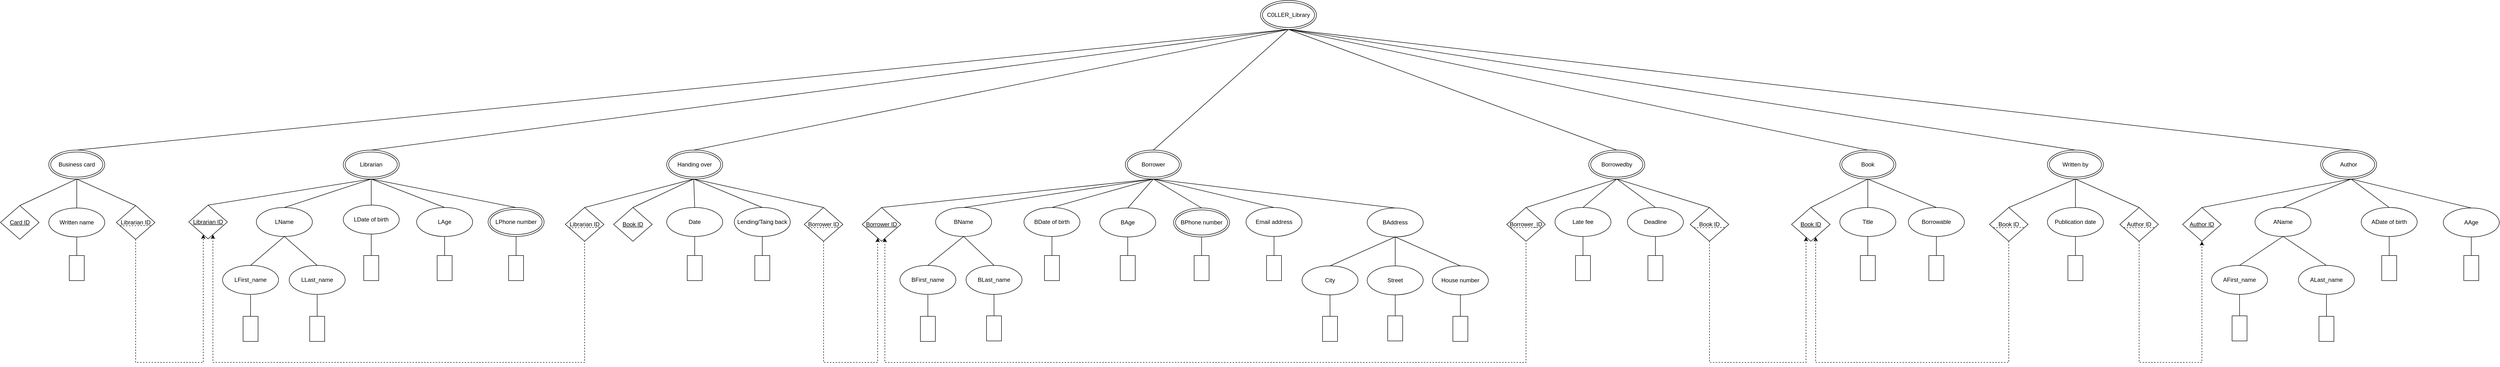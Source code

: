 <mxfile version="22.1.3" type="device">
  <diagram name="1 oldal" id="cSPhZj3WtQrHoU1kGywx">
    <mxGraphModel dx="6061" dy="1570" grid="1" gridSize="10" guides="1" tooltips="1" connect="1" arrows="1" fold="1" page="1" pageScale="1" pageWidth="827" pageHeight="1169" math="0" shadow="0">
      <root>
        <mxCell id="0" />
        <mxCell id="1" parent="0" />
        <mxCell id="N19XUBrRZEHlFnqMHqqQ-40" style="edgeStyle=orthogonalEdgeStyle;rounded=0;orthogonalLoop=1;jettySize=auto;html=1;exitX=0.5;exitY=1;exitDx=0;exitDy=0;entryX=0;entryY=0.5;entryDx=0;entryDy=0;endArrow=none;endFill=0;" parent="1" source="N19XUBrRZEHlFnqMHqqQ-41" target="N19XUBrRZEHlFnqMHqqQ-36" edge="1">
          <mxGeometry relative="1" as="geometry">
            <mxPoint x="-1542" y="599" as="sourcePoint" />
          </mxGeometry>
        </mxCell>
        <mxCell id="N19XUBrRZEHlFnqMHqqQ-223" style="rounded=0;orthogonalLoop=1;jettySize=auto;html=1;exitX=0.5;exitY=0;exitDx=0;exitDy=0;entryX=0.5;entryY=1;entryDx=0;entryDy=0;endArrow=none;endFill=0;" parent="1" source="N19XUBrRZEHlFnqMHqqQ-235" target="N19XUBrRZEHlFnqMHqqQ-222" edge="1">
          <mxGeometry relative="1" as="geometry">
            <mxPoint x="-2452" y="430" as="sourcePoint" />
          </mxGeometry>
        </mxCell>
        <mxCell id="N19XUBrRZEHlFnqMHqqQ-12" style="rounded=0;orthogonalLoop=1;jettySize=auto;html=1;exitX=0.5;exitY=0;exitDx=0;exitDy=0;entryX=0.5;entryY=1;entryDx=0;entryDy=0;strokeWidth=1;endArrow=none;endFill=0;" parent="1" source="N19XUBrRZEHlFnqMHqqQ-8" edge="1">
          <mxGeometry relative="1" as="geometry">
            <mxPoint x="-2452" y="490" as="targetPoint" />
          </mxGeometry>
        </mxCell>
        <mxCell id="N19XUBrRZEHlFnqMHqqQ-8" value="&lt;u&gt;Card ID&lt;/u&gt;" style="rhombus;whiteSpace=wrap;html=1;" parent="1" vertex="1">
          <mxGeometry x="-2610" y="545" width="80" height="70" as="geometry" />
        </mxCell>
        <mxCell id="N19XUBrRZEHlFnqMHqqQ-10" value="Written name" style="ellipse;whiteSpace=wrap;html=1;" parent="1" vertex="1">
          <mxGeometry x="-2510" y="550" width="116" height="60" as="geometry" />
        </mxCell>
        <mxCell id="N19XUBrRZEHlFnqMHqqQ-13" style="rounded=0;orthogonalLoop=1;jettySize=auto;html=1;exitX=0.5;exitY=0;exitDx=0;exitDy=0;entryX=0.5;entryY=1;entryDx=0;entryDy=0;strokeWidth=1;endArrow=none;endFill=0;" parent="1" source="N19XUBrRZEHlFnqMHqqQ-10" edge="1">
          <mxGeometry relative="1" as="geometry">
            <mxPoint x="-2510" y="550" as="sourcePoint" />
            <mxPoint x="-2452" y="490" as="targetPoint" />
          </mxGeometry>
        </mxCell>
        <mxCell id="N19XUBrRZEHlFnqMHqqQ-197" style="edgeStyle=orthogonalEdgeStyle;rounded=0;orthogonalLoop=1;jettySize=auto;html=1;entryX=0.5;entryY=1;entryDx=0;entryDy=0;dashed=1;startArrow=classic;startFill=1;endArrow=none;endFill=0;" parent="1" source="N19XUBrRZEHlFnqMHqqQ-15" target="N19XUBrRZEHlFnqMHqqQ-49" edge="1">
          <mxGeometry relative="1" as="geometry">
            <mxPoint x="-2170" y="614" as="sourcePoint" />
            <mxPoint x="-1200.0" y="619" as="targetPoint" />
            <Array as="points">
              <mxPoint x="-2170" y="870" />
              <mxPoint x="-1400" y="870" />
            </Array>
          </mxGeometry>
        </mxCell>
        <mxCell id="N19XUBrRZEHlFnqMHqqQ-15" value="&lt;u&gt;Librarian ID&lt;/u&gt;" style="rhombus;whiteSpace=wrap;html=1;" parent="1" vertex="1">
          <mxGeometry x="-2220" y="544" width="80" height="70" as="geometry" />
        </mxCell>
        <mxCell id="N19XUBrRZEHlFnqMHqqQ-16" value="LName" style="ellipse;whiteSpace=wrap;html=1;" parent="1" vertex="1">
          <mxGeometry x="-2080" y="549" width="116" height="60" as="geometry" />
        </mxCell>
        <mxCell id="N19XUBrRZEHlFnqMHqqQ-19" value="" style="group" parent="1" vertex="1" connectable="0">
          <mxGeometry x="-2370" y="545" width="80" height="70" as="geometry" />
        </mxCell>
        <mxCell id="N19XUBrRZEHlFnqMHqqQ-17" value="Librarian ID" style="rhombus;whiteSpace=wrap;html=1;" parent="N19XUBrRZEHlFnqMHqqQ-19" vertex="1">
          <mxGeometry width="80" height="70" as="geometry" />
        </mxCell>
        <mxCell id="N19XUBrRZEHlFnqMHqqQ-18" value="" style="endArrow=none;dashed=1;html=1;rounded=0;exitX=0.1;exitY=0.599;exitDx=0;exitDy=0;exitPerimeter=0;entryX=0.89;entryY=0.589;entryDx=0;entryDy=0;entryPerimeter=0;" parent="N19XUBrRZEHlFnqMHqqQ-19" source="N19XUBrRZEHlFnqMHqqQ-17" target="N19XUBrRZEHlFnqMHqqQ-17" edge="1">
          <mxGeometry width="50" height="50" relative="1" as="geometry">
            <mxPoint x="50" y="85" as="sourcePoint" />
            <mxPoint x="100" y="35" as="targetPoint" />
          </mxGeometry>
        </mxCell>
        <mxCell id="N19XUBrRZEHlFnqMHqqQ-20" style="rounded=0;orthogonalLoop=1;jettySize=auto;html=1;entryX=0.5;entryY=1;entryDx=0;entryDy=0;strokeWidth=1;endArrow=none;endFill=0;" parent="1" source="N19XUBrRZEHlFnqMHqqQ-10" edge="1">
          <mxGeometry relative="1" as="geometry">
            <mxPoint x="-2560" y="555" as="sourcePoint" />
            <mxPoint x="-2452" y="490" as="targetPoint" />
          </mxGeometry>
        </mxCell>
        <mxCell id="N19XUBrRZEHlFnqMHqqQ-21" style="rounded=0;orthogonalLoop=1;jettySize=auto;html=1;entryX=0.5;entryY=1;entryDx=0;entryDy=0;strokeWidth=1;endArrow=none;endFill=0;exitX=0.5;exitY=0;exitDx=0;exitDy=0;" parent="1" source="N19XUBrRZEHlFnqMHqqQ-17" edge="1">
          <mxGeometry relative="1" as="geometry">
            <mxPoint x="-2329.997" y="534.997" as="sourcePoint" />
            <mxPoint x="-2452" y="490" as="targetPoint" />
          </mxGeometry>
        </mxCell>
        <mxCell id="N19XUBrRZEHlFnqMHqqQ-22" value="" style="rounded=0;whiteSpace=wrap;html=1;rotation=90;" parent="1" vertex="1">
          <mxGeometry x="-2478" y="659" width="52" height="31" as="geometry" />
        </mxCell>
        <mxCell id="N19XUBrRZEHlFnqMHqqQ-23" value="" style="endArrow=none;html=1;rounded=0;entryX=0.5;entryY=1;entryDx=0;entryDy=0;exitX=0;exitY=0.5;exitDx=0;exitDy=0;" parent="1" source="N19XUBrRZEHlFnqMHqqQ-22" target="N19XUBrRZEHlFnqMHqqQ-10" edge="1">
          <mxGeometry width="50" height="50" relative="1" as="geometry">
            <mxPoint x="-2340" y="700" as="sourcePoint" />
            <mxPoint x="-2290" y="650" as="targetPoint" />
          </mxGeometry>
        </mxCell>
        <mxCell id="N19XUBrRZEHlFnqMHqqQ-24" value="LLast_name" style="ellipse;whiteSpace=wrap;html=1;" parent="1" vertex="1">
          <mxGeometry x="-2012" y="669" width="116" height="60" as="geometry" />
        </mxCell>
        <mxCell id="N19XUBrRZEHlFnqMHqqQ-25" value="LFirst_name" style="ellipse;whiteSpace=wrap;html=1;" parent="1" vertex="1">
          <mxGeometry x="-2150" y="669" width="116" height="60" as="geometry" />
        </mxCell>
        <mxCell id="N19XUBrRZEHlFnqMHqqQ-26" value="" style="endArrow=none;html=1;rounded=0;entryX=0.5;entryY=1;entryDx=0;entryDy=0;exitX=0.5;exitY=0;exitDx=0;exitDy=0;" parent="1" source="N19XUBrRZEHlFnqMHqqQ-25" target="N19XUBrRZEHlFnqMHqqQ-16" edge="1">
          <mxGeometry width="50" height="50" relative="1" as="geometry">
            <mxPoint x="-1970" y="889" as="sourcePoint" />
            <mxPoint x="-1920" y="839" as="targetPoint" />
          </mxGeometry>
        </mxCell>
        <mxCell id="N19XUBrRZEHlFnqMHqqQ-27" value="" style="endArrow=none;html=1;rounded=0;entryX=0.5;entryY=1;entryDx=0;entryDy=0;exitX=0.5;exitY=0;exitDx=0;exitDy=0;" parent="1" source="N19XUBrRZEHlFnqMHqqQ-24" target="N19XUBrRZEHlFnqMHqqQ-16" edge="1">
          <mxGeometry width="50" height="50" relative="1" as="geometry">
            <mxPoint x="-1970" y="889" as="sourcePoint" />
            <mxPoint x="-1920" y="839" as="targetPoint" />
          </mxGeometry>
        </mxCell>
        <mxCell id="N19XUBrRZEHlFnqMHqqQ-29" value="LDate of birth" style="ellipse;whiteSpace=wrap;html=1;" parent="1" vertex="1">
          <mxGeometry x="-1900" y="544" width="116" height="60" as="geometry" />
        </mxCell>
        <mxCell id="N19XUBrRZEHlFnqMHqqQ-31" value="LAge" style="ellipse;whiteSpace=wrap;html=1;" parent="1" vertex="1">
          <mxGeometry x="-1748" y="549" width="116" height="60" as="geometry" />
        </mxCell>
        <mxCell id="N19XUBrRZEHlFnqMHqqQ-36" value="" style="rounded=0;whiteSpace=wrap;html=1;rotation=90;" parent="1" vertex="1">
          <mxGeometry x="-1568" y="659" width="52" height="31" as="geometry" />
        </mxCell>
        <mxCell id="N19XUBrRZEHlFnqMHqqQ-41" value="LPhone number" style="ellipse;shape=doubleEllipse;whiteSpace=wrap;html=1;" parent="1" vertex="1">
          <mxGeometry x="-1600" y="549" width="116" height="60" as="geometry" />
        </mxCell>
        <mxCell id="N19XUBrRZEHlFnqMHqqQ-224" style="rounded=0;orthogonalLoop=1;jettySize=auto;html=1;exitX=0.5;exitY=0;exitDx=0;exitDy=0;entryX=0.5;entryY=1;entryDx=0;entryDy=0;endArrow=none;endFill=0;" parent="1" target="N19XUBrRZEHlFnqMHqqQ-222" edge="1">
          <mxGeometry relative="1" as="geometry">
            <mxPoint x="-1842" y="430" as="sourcePoint" />
          </mxGeometry>
        </mxCell>
        <mxCell id="N19XUBrRZEHlFnqMHqqQ-226" style="rounded=0;orthogonalLoop=1;jettySize=auto;html=1;exitX=0.5;exitY=0;exitDx=0;exitDy=0;entryX=0.5;entryY=1;entryDx=0;entryDy=0;endArrow=none;endFill=0;" parent="1" target="N19XUBrRZEHlFnqMHqqQ-222" edge="1">
          <mxGeometry relative="1" as="geometry">
            <mxPoint x="-1174" y="430" as="sourcePoint" />
          </mxGeometry>
        </mxCell>
        <mxCell id="N19XUBrRZEHlFnqMHqqQ-44" style="rounded=0;orthogonalLoop=1;jettySize=auto;html=1;exitX=0.5;exitY=0;exitDx=0;exitDy=0;entryX=0.5;entryY=1;entryDx=0;entryDy=0;strokeWidth=1;endArrow=none;endFill=0;" parent="1" source="N19XUBrRZEHlFnqMHqqQ-45" edge="1">
          <mxGeometry relative="1" as="geometry">
            <mxPoint x="-1174" y="490" as="targetPoint" />
          </mxGeometry>
        </mxCell>
        <mxCell id="N19XUBrRZEHlFnqMHqqQ-45" value="&lt;u&gt;Book ID&lt;/u&gt;" style="rhombus;whiteSpace=wrap;html=1;" parent="1" vertex="1">
          <mxGeometry x="-1340" y="549" width="80" height="70" as="geometry" />
        </mxCell>
        <mxCell id="N19XUBrRZEHlFnqMHqqQ-46" value="Date" style="ellipse;whiteSpace=wrap;html=1;" parent="1" vertex="1">
          <mxGeometry x="-1230" y="549" width="116" height="60" as="geometry" />
        </mxCell>
        <mxCell id="N19XUBrRZEHlFnqMHqqQ-47" style="rounded=0;orthogonalLoop=1;jettySize=auto;html=1;exitX=0.5;exitY=0;exitDx=0;exitDy=0;entryX=0.5;entryY=1;entryDx=0;entryDy=0;strokeWidth=1;endArrow=none;endFill=0;" parent="1" source="N19XUBrRZEHlFnqMHqqQ-46" edge="1">
          <mxGeometry relative="1" as="geometry">
            <mxPoint x="-1195" y="560" as="sourcePoint" />
            <mxPoint x="-1174" y="490" as="targetPoint" />
          </mxGeometry>
        </mxCell>
        <mxCell id="N19XUBrRZEHlFnqMHqqQ-52" style="rounded=0;orthogonalLoop=1;jettySize=auto;html=1;entryX=0.5;entryY=1;entryDx=0;entryDy=0;strokeWidth=1;endArrow=none;endFill=0;exitX=0.5;exitY=0;exitDx=0;exitDy=0;" parent="1" source="N19XUBrRZEHlFnqMHqqQ-49" edge="1">
          <mxGeometry relative="1" as="geometry">
            <mxPoint x="-1014.997" y="544.997" as="sourcePoint" />
            <mxPoint x="-1174" y="490" as="targetPoint" />
          </mxGeometry>
        </mxCell>
        <mxCell id="N19XUBrRZEHlFnqMHqqQ-53" value="" style="rounded=0;whiteSpace=wrap;html=1;rotation=90;" parent="1" vertex="1">
          <mxGeometry x="-1198" y="659" width="52" height="31" as="geometry" />
        </mxCell>
        <mxCell id="N19XUBrRZEHlFnqMHqqQ-54" value="" style="endArrow=none;html=1;rounded=0;entryX=0.5;entryY=1;entryDx=0;entryDy=0;exitX=0;exitY=0.5;exitDx=0;exitDy=0;" parent="1" source="N19XUBrRZEHlFnqMHqqQ-53" target="N19XUBrRZEHlFnqMHqqQ-46" edge="1">
          <mxGeometry width="50" height="50" relative="1" as="geometry">
            <mxPoint x="-1045" y="710" as="sourcePoint" />
            <mxPoint x="-995" y="660" as="targetPoint" />
          </mxGeometry>
        </mxCell>
        <mxCell id="N19XUBrRZEHlFnqMHqqQ-59" value="" style="endArrow=none;html=1;rounded=0;entryX=0.5;entryY=1;entryDx=0;entryDy=0;exitX=0.5;exitY=0;exitDx=0;exitDy=0;" parent="1" source="N19XUBrRZEHlFnqMHqqQ-57" edge="1">
          <mxGeometry width="50" height="50" relative="1" as="geometry">
            <mxPoint x="-1035" y="710" as="sourcePoint" />
            <mxPoint x="-1174" y="490" as="targetPoint" />
          </mxGeometry>
        </mxCell>
        <mxCell id="N19XUBrRZEHlFnqMHqqQ-60" value="Lending/Taing back" style="ellipse;whiteSpace=wrap;html=1;" parent="1" vertex="1">
          <mxGeometry x="-1090" y="549" width="116" height="60" as="geometry" />
        </mxCell>
        <mxCell id="N19XUBrRZEHlFnqMHqqQ-61" value="" style="rounded=0;whiteSpace=wrap;html=1;rotation=90;" parent="1" vertex="1">
          <mxGeometry x="-1058" y="659" width="52" height="31" as="geometry" />
        </mxCell>
        <mxCell id="N19XUBrRZEHlFnqMHqqQ-62" value="" style="endArrow=none;html=1;rounded=0;entryX=0.5;entryY=1;entryDx=0;entryDy=0;exitX=0;exitY=0.5;exitDx=0;exitDy=0;" parent="1" source="N19XUBrRZEHlFnqMHqqQ-61" target="N19XUBrRZEHlFnqMHqqQ-60" edge="1">
          <mxGeometry width="50" height="50" relative="1" as="geometry">
            <mxPoint x="-895" y="710" as="sourcePoint" />
            <mxPoint x="-845" y="660" as="targetPoint" />
          </mxGeometry>
        </mxCell>
        <mxCell id="N19XUBrRZEHlFnqMHqqQ-196" style="edgeStyle=orthogonalEdgeStyle;rounded=0;orthogonalLoop=1;jettySize=auto;html=1;exitX=0.5;exitY=1;exitDx=0;exitDy=0;dashed=1;" parent="1" source="N19XUBrRZEHlFnqMHqqQ-57" target="N19XUBrRZEHlFnqMHqqQ-72" edge="1">
          <mxGeometry relative="1" as="geometry">
            <Array as="points">
              <mxPoint x="-905" y="870" />
              <mxPoint x="-793" y="870" />
            </Array>
          </mxGeometry>
        </mxCell>
        <mxCell id="N19XUBrRZEHlFnqMHqqQ-57" value="Borrower ID" style="rhombus;whiteSpace=wrap;html=1;" parent="1" vertex="1">
          <mxGeometry x="-945" y="549" width="80" height="70" as="geometry" />
        </mxCell>
        <mxCell id="N19XUBrRZEHlFnqMHqqQ-58" value="" style="endArrow=none;dashed=1;html=1;rounded=0;exitX=0.1;exitY=0.599;exitDx=0;exitDy=0;exitPerimeter=0;entryX=0.89;entryY=0.589;entryDx=0;entryDy=0;entryPerimeter=0;" parent="1" source="N19XUBrRZEHlFnqMHqqQ-57" target="N19XUBrRZEHlFnqMHqqQ-57" edge="1">
          <mxGeometry width="50" height="50" relative="1" as="geometry">
            <mxPoint x="-997" y="645" as="sourcePoint" />
            <mxPoint x="-947" y="595" as="targetPoint" />
          </mxGeometry>
        </mxCell>
        <mxCell id="N19XUBrRZEHlFnqMHqqQ-66" value="" style="endArrow=none;html=1;rounded=0;entryX=0.5;entryY=1;entryDx=0;entryDy=0;exitX=0.5;exitY=0;exitDx=0;exitDy=0;" parent="1" source="N19XUBrRZEHlFnqMHqqQ-60" edge="1">
          <mxGeometry width="50" height="50" relative="1" as="geometry">
            <mxPoint x="-1145" y="710" as="sourcePoint" />
            <mxPoint x="-1174" y="490" as="targetPoint" />
          </mxGeometry>
        </mxCell>
        <mxCell id="N19XUBrRZEHlFnqMHqqQ-67" value="" style="endArrow=none;html=1;rounded=0;entryX=0.5;entryY=1;entryDx=0;entryDy=0;exitX=0.5;exitY=0;exitDx=0;exitDy=0;" parent="1" source="N19XUBrRZEHlFnqMHqqQ-15" edge="1">
          <mxGeometry width="50" height="50" relative="1" as="geometry">
            <mxPoint x="-2110" y="829" as="sourcePoint" />
            <mxPoint x="-1842" y="490" as="targetPoint" />
          </mxGeometry>
        </mxCell>
        <mxCell id="N19XUBrRZEHlFnqMHqqQ-68" value="" style="endArrow=none;html=1;rounded=0;entryX=0.5;entryY=1;entryDx=0;entryDy=0;exitX=0.5;exitY=0;exitDx=0;exitDy=0;" parent="1" source="N19XUBrRZEHlFnqMHqqQ-16" edge="1">
          <mxGeometry width="50" height="50" relative="1" as="geometry">
            <mxPoint x="-2110" y="829" as="sourcePoint" />
            <mxPoint x="-1842" y="490" as="targetPoint" />
          </mxGeometry>
        </mxCell>
        <mxCell id="N19XUBrRZEHlFnqMHqqQ-69" value="" style="endArrow=none;html=1;rounded=0;entryX=0.5;entryY=1;entryDx=0;entryDy=0;exitX=0.5;exitY=0;exitDx=0;exitDy=0;" parent="1" source="N19XUBrRZEHlFnqMHqqQ-29" edge="1">
          <mxGeometry width="50" height="50" relative="1" as="geometry">
            <mxPoint x="-2110" y="829" as="sourcePoint" />
            <mxPoint x="-1842" y="490" as="targetPoint" />
          </mxGeometry>
        </mxCell>
        <mxCell id="N19XUBrRZEHlFnqMHqqQ-70" value="" style="endArrow=none;html=1;rounded=0;entryX=0.5;entryY=1;entryDx=0;entryDy=0;exitX=0.5;exitY=0;exitDx=0;exitDy=0;" parent="1" source="N19XUBrRZEHlFnqMHqqQ-41" edge="1">
          <mxGeometry width="50" height="50" relative="1" as="geometry">
            <mxPoint x="-2110" y="829" as="sourcePoint" />
            <mxPoint x="-1842" y="490" as="targetPoint" />
          </mxGeometry>
        </mxCell>
        <mxCell id="N19XUBrRZEHlFnqMHqqQ-71" style="edgeStyle=orthogonalEdgeStyle;rounded=0;orthogonalLoop=1;jettySize=auto;html=1;exitX=0.5;exitY=1;exitDx=0;exitDy=0;entryX=0;entryY=0.5;entryDx=0;entryDy=0;endArrow=none;endFill=0;" parent="1" source="N19XUBrRZEHlFnqMHqqQ-84" target="N19XUBrRZEHlFnqMHqqQ-83" edge="1">
          <mxGeometry relative="1" as="geometry">
            <mxPoint x="-122" y="610.5" as="sourcePoint" />
          </mxGeometry>
        </mxCell>
        <mxCell id="N19XUBrRZEHlFnqMHqqQ-198" style="edgeStyle=orthogonalEdgeStyle;rounded=0;orthogonalLoop=1;jettySize=auto;html=1;exitX=0.586;exitY=0.902;exitDx=0;exitDy=0;entryX=0.5;entryY=1;entryDx=0;entryDy=0;dashed=1;startArrow=classic;startFill=1;endArrow=none;endFill=0;exitPerimeter=0;" parent="1" source="N19XUBrRZEHlFnqMHqqQ-72" target="N19XUBrRZEHlFnqMHqqQ-127" edge="1">
          <mxGeometry relative="1" as="geometry">
            <Array as="points">
              <mxPoint x="-778" y="870" />
              <mxPoint x="550" y="870" />
            </Array>
          </mxGeometry>
        </mxCell>
        <mxCell id="N19XUBrRZEHlFnqMHqqQ-72" value="&lt;u&gt;Borrower ID&lt;/u&gt;" style="rhombus;whiteSpace=wrap;html=1;" parent="1" vertex="1">
          <mxGeometry x="-825" y="549" width="80" height="70" as="geometry" />
        </mxCell>
        <mxCell id="N19XUBrRZEHlFnqMHqqQ-73" value="BName" style="ellipse;whiteSpace=wrap;html=1;" parent="1" vertex="1">
          <mxGeometry x="-673" y="549" width="116" height="60" as="geometry" />
        </mxCell>
        <mxCell id="N19XUBrRZEHlFnqMHqqQ-74" value="BLast_name" style="ellipse;whiteSpace=wrap;html=1;" parent="1" vertex="1">
          <mxGeometry x="-610" y="669" width="116" height="60" as="geometry" />
        </mxCell>
        <mxCell id="N19XUBrRZEHlFnqMHqqQ-75" value="BFirst_name" style="ellipse;whiteSpace=wrap;html=1;" parent="1" vertex="1">
          <mxGeometry x="-747" y="669" width="116" height="60" as="geometry" />
        </mxCell>
        <mxCell id="N19XUBrRZEHlFnqMHqqQ-76" value="" style="endArrow=none;html=1;rounded=0;entryX=0.5;entryY=1;entryDx=0;entryDy=0;exitX=0.5;exitY=0;exitDx=0;exitDy=0;" parent="1" source="N19XUBrRZEHlFnqMHqqQ-75" target="N19XUBrRZEHlFnqMHqqQ-73" edge="1">
          <mxGeometry width="50" height="50" relative="1" as="geometry">
            <mxPoint x="-577" y="899.5" as="sourcePoint" />
            <mxPoint x="-527" y="849.5" as="targetPoint" />
          </mxGeometry>
        </mxCell>
        <mxCell id="N19XUBrRZEHlFnqMHqqQ-77" value="" style="endArrow=none;html=1;rounded=0;entryX=0.5;entryY=1;entryDx=0;entryDy=0;exitX=0.5;exitY=0;exitDx=0;exitDy=0;" parent="1" source="N19XUBrRZEHlFnqMHqqQ-74" target="N19XUBrRZEHlFnqMHqqQ-73" edge="1">
          <mxGeometry width="50" height="50" relative="1" as="geometry">
            <mxPoint x="-577" y="899.5" as="sourcePoint" />
            <mxPoint x="-527" y="849.5" as="targetPoint" />
          </mxGeometry>
        </mxCell>
        <mxCell id="N19XUBrRZEHlFnqMHqqQ-78" value="BDate of birth" style="ellipse;whiteSpace=wrap;html=1;" parent="1" vertex="1">
          <mxGeometry x="-490" y="549" width="116" height="60" as="geometry" />
        </mxCell>
        <mxCell id="N19XUBrRZEHlFnqMHqqQ-80" value="BAge" style="ellipse;whiteSpace=wrap;html=1;" parent="1" vertex="1">
          <mxGeometry x="-333" y="550" width="116" height="60" as="geometry" />
        </mxCell>
        <mxCell id="N19XUBrRZEHlFnqMHqqQ-83" value="" style="rounded=0;whiteSpace=wrap;html=1;rotation=90;" parent="1" vertex="1">
          <mxGeometry x="-148" y="659" width="52" height="31" as="geometry" />
        </mxCell>
        <mxCell id="N19XUBrRZEHlFnqMHqqQ-84" value="BPhone number" style="ellipse;shape=doubleEllipse;whiteSpace=wrap;html=1;" parent="1" vertex="1">
          <mxGeometry x="-180" y="550" width="116" height="60" as="geometry" />
        </mxCell>
        <mxCell id="N19XUBrRZEHlFnqMHqqQ-227" style="rounded=0;orthogonalLoop=1;jettySize=auto;html=1;exitX=0.5;exitY=0;exitDx=0;exitDy=0;entryX=0.5;entryY=1;entryDx=0;entryDy=0;endArrow=none;endFill=0;" parent="1" target="N19XUBrRZEHlFnqMHqqQ-222" edge="1">
          <mxGeometry relative="1" as="geometry">
            <mxPoint x="-222" y="430" as="sourcePoint" />
          </mxGeometry>
        </mxCell>
        <mxCell id="N19XUBrRZEHlFnqMHqqQ-86" value="" style="endArrow=none;html=1;rounded=0;entryX=0.5;entryY=1;entryDx=0;entryDy=0;exitX=0.5;exitY=0;exitDx=0;exitDy=0;" parent="1" source="N19XUBrRZEHlFnqMHqqQ-72" edge="1">
          <mxGeometry width="50" height="50" relative="1" as="geometry">
            <mxPoint x="-717" y="839.5" as="sourcePoint" />
            <mxPoint x="-222" y="490" as="targetPoint" />
          </mxGeometry>
        </mxCell>
        <mxCell id="N19XUBrRZEHlFnqMHqqQ-87" value="" style="endArrow=none;html=1;rounded=0;entryX=0.5;entryY=1;entryDx=0;entryDy=0;exitX=0.5;exitY=0;exitDx=0;exitDy=0;" parent="1" source="N19XUBrRZEHlFnqMHqqQ-73" edge="1">
          <mxGeometry width="50" height="50" relative="1" as="geometry">
            <mxPoint x="-717" y="839.5" as="sourcePoint" />
            <mxPoint x="-222" y="490" as="targetPoint" />
          </mxGeometry>
        </mxCell>
        <mxCell id="N19XUBrRZEHlFnqMHqqQ-88" value="" style="endArrow=none;html=1;rounded=0;entryX=0.5;entryY=1;entryDx=0;entryDy=0;exitX=0.5;exitY=0;exitDx=0;exitDy=0;" parent="1" source="N19XUBrRZEHlFnqMHqqQ-78" edge="1">
          <mxGeometry width="50" height="50" relative="1" as="geometry">
            <mxPoint x="-717" y="839.5" as="sourcePoint" />
            <mxPoint x="-222" y="490" as="targetPoint" />
          </mxGeometry>
        </mxCell>
        <mxCell id="N19XUBrRZEHlFnqMHqqQ-89" value="" style="endArrow=none;html=1;rounded=0;entryX=0.5;entryY=1;entryDx=0;entryDy=0;exitX=0.5;exitY=0;exitDx=0;exitDy=0;" parent="1" source="N19XUBrRZEHlFnqMHqqQ-84" edge="1">
          <mxGeometry width="50" height="50" relative="1" as="geometry">
            <mxPoint x="-717" y="839.5" as="sourcePoint" />
            <mxPoint x="-222" y="490" as="targetPoint" />
          </mxGeometry>
        </mxCell>
        <mxCell id="N19XUBrRZEHlFnqMHqqQ-90" value="BAddress" style="ellipse;whiteSpace=wrap;html=1;" parent="1" vertex="1">
          <mxGeometry x="221" y="550" width="116" height="60" as="geometry" />
        </mxCell>
        <mxCell id="N19XUBrRZEHlFnqMHqqQ-91" value="House number" style="ellipse;whiteSpace=wrap;html=1;" parent="1" vertex="1">
          <mxGeometry x="356" y="670" width="116" height="60" as="geometry" />
        </mxCell>
        <mxCell id="N19XUBrRZEHlFnqMHqqQ-92" value="City" style="ellipse;whiteSpace=wrap;html=1;" parent="1" vertex="1">
          <mxGeometry x="86" y="670" width="116" height="60" as="geometry" />
        </mxCell>
        <mxCell id="N19XUBrRZEHlFnqMHqqQ-93" value="" style="endArrow=none;html=1;rounded=0;entryX=0.5;entryY=1;entryDx=0;entryDy=0;exitX=0.5;exitY=0;exitDx=0;exitDy=0;" parent="1" source="N19XUBrRZEHlFnqMHqqQ-92" target="N19XUBrRZEHlFnqMHqqQ-90" edge="1">
          <mxGeometry width="50" height="50" relative="1" as="geometry">
            <mxPoint x="-301" y="901.5" as="sourcePoint" />
            <mxPoint x="-251" y="851.5" as="targetPoint" />
          </mxGeometry>
        </mxCell>
        <mxCell id="N19XUBrRZEHlFnqMHqqQ-94" value="" style="endArrow=none;html=1;rounded=0;entryX=0.5;entryY=1;entryDx=0;entryDy=0;exitX=0.5;exitY=0;exitDx=0;exitDy=0;" parent="1" source="N19XUBrRZEHlFnqMHqqQ-91" target="N19XUBrRZEHlFnqMHqqQ-90" edge="1">
          <mxGeometry width="50" height="50" relative="1" as="geometry">
            <mxPoint x="-301" y="901.5" as="sourcePoint" />
            <mxPoint x="-251" y="851.5" as="targetPoint" />
          </mxGeometry>
        </mxCell>
        <mxCell id="N19XUBrRZEHlFnqMHqqQ-95" value="Street" style="ellipse;whiteSpace=wrap;html=1;" parent="1" vertex="1">
          <mxGeometry x="221" y="670" width="116" height="60" as="geometry" />
        </mxCell>
        <mxCell id="N19XUBrRZEHlFnqMHqqQ-96" value="" style="endArrow=none;html=1;rounded=0;entryX=0.5;entryY=1;entryDx=0;entryDy=0;exitX=0.5;exitY=0;exitDx=0;exitDy=0;" parent="1" source="N19XUBrRZEHlFnqMHqqQ-95" target="N19XUBrRZEHlFnqMHqqQ-90" edge="1">
          <mxGeometry width="50" height="50" relative="1" as="geometry">
            <mxPoint x="-257" y="647" as="sourcePoint" />
            <mxPoint x="-207" y="597" as="targetPoint" />
          </mxGeometry>
        </mxCell>
        <mxCell id="N19XUBrRZEHlFnqMHqqQ-98" style="edgeStyle=orthogonalEdgeStyle;rounded=0;orthogonalLoop=1;jettySize=auto;html=1;exitX=0.5;exitY=1;exitDx=0;exitDy=0;endArrow=none;endFill=0;" parent="1" source="N19XUBrRZEHlFnqMHqqQ-99" target="N19XUBrRZEHlFnqMHqqQ-100" edge="1">
          <mxGeometry relative="1" as="geometry" />
        </mxCell>
        <mxCell id="N19XUBrRZEHlFnqMHqqQ-99" value="Email address" style="ellipse;whiteSpace=wrap;html=1;" parent="1" vertex="1">
          <mxGeometry x="-30" y="549" width="116" height="60" as="geometry" />
        </mxCell>
        <mxCell id="N19XUBrRZEHlFnqMHqqQ-100" value="" style="rounded=0;whiteSpace=wrap;html=1;rotation=90;" parent="1" vertex="1">
          <mxGeometry x="2" y="659" width="52" height="31" as="geometry" />
        </mxCell>
        <mxCell id="N19XUBrRZEHlFnqMHqqQ-101" value="" style="endArrow=none;html=1;rounded=0;entryX=0.5;entryY=1;entryDx=0;entryDy=0;exitX=0.5;exitY=0;exitDx=0;exitDy=0;" parent="1" source="N19XUBrRZEHlFnqMHqqQ-99" edge="1">
          <mxGeometry width="50" height="50" relative="1" as="geometry">
            <mxPoint x="103" y="820" as="sourcePoint" />
            <mxPoint x="-222" y="490" as="targetPoint" />
          </mxGeometry>
        </mxCell>
        <mxCell id="N19XUBrRZEHlFnqMHqqQ-102" value="" style="endArrow=none;html=1;rounded=0;entryX=0.5;entryY=1;entryDx=0;entryDy=0;exitX=0.5;exitY=0;exitDx=0;exitDy=0;" parent="1" source="N19XUBrRZEHlFnqMHqqQ-90" edge="1">
          <mxGeometry width="50" height="50" relative="1" as="geometry">
            <mxPoint x="13" y="500" as="sourcePoint" />
            <mxPoint x="-222" y="490" as="targetPoint" />
          </mxGeometry>
        </mxCell>
        <mxCell id="N19XUBrRZEHlFnqMHqqQ-228" style="rounded=0;orthogonalLoop=1;jettySize=auto;html=1;exitX=0.5;exitY=0;exitDx=0;exitDy=0;entryX=0.5;entryY=1;entryDx=0;entryDy=0;endArrow=none;endFill=0;" parent="1" target="N19XUBrRZEHlFnqMHqqQ-222" edge="1">
          <mxGeometry relative="1" as="geometry">
            <mxPoint x="738" y="430" as="sourcePoint" />
          </mxGeometry>
        </mxCell>
        <mxCell id="N19XUBrRZEHlFnqMHqqQ-124" value="Late fee" style="ellipse;whiteSpace=wrap;html=1;" parent="1" vertex="1">
          <mxGeometry x="610" y="549" width="116" height="60" as="geometry" />
        </mxCell>
        <mxCell id="N19XUBrRZEHlFnqMHqqQ-125" style="rounded=0;orthogonalLoop=1;jettySize=auto;html=1;exitX=0.5;exitY=0;exitDx=0;exitDy=0;entryX=0.5;entryY=1;entryDx=0;entryDy=0;strokeWidth=1;endArrow=none;endFill=0;" parent="1" source="N19XUBrRZEHlFnqMHqqQ-124" edge="1">
          <mxGeometry relative="1" as="geometry">
            <mxPoint x="640" y="571.5" as="sourcePoint" />
            <mxPoint x="738" y="490" as="targetPoint" />
          </mxGeometry>
        </mxCell>
        <mxCell id="N19XUBrRZEHlFnqMHqqQ-126" value="" style="group" parent="1" vertex="1" connectable="0">
          <mxGeometry x="510" y="549" width="80" height="70" as="geometry" />
        </mxCell>
        <mxCell id="N19XUBrRZEHlFnqMHqqQ-127" value="Borrower_ID" style="rhombus;whiteSpace=wrap;html=1;" parent="N19XUBrRZEHlFnqMHqqQ-126" vertex="1">
          <mxGeometry width="80" height="70" as="geometry" />
        </mxCell>
        <mxCell id="N19XUBrRZEHlFnqMHqqQ-128" value="" style="endArrow=none;dashed=1;html=1;rounded=0;exitX=0.1;exitY=0.599;exitDx=0;exitDy=0;exitPerimeter=0;entryX=0.89;entryY=0.589;entryDx=0;entryDy=0;entryPerimeter=0;" parent="N19XUBrRZEHlFnqMHqqQ-126" source="N19XUBrRZEHlFnqMHqqQ-127" target="N19XUBrRZEHlFnqMHqqQ-127" edge="1">
          <mxGeometry width="50" height="50" relative="1" as="geometry">
            <mxPoint x="50" y="85" as="sourcePoint" />
            <mxPoint x="100" y="35" as="targetPoint" />
          </mxGeometry>
        </mxCell>
        <mxCell id="N19XUBrRZEHlFnqMHqqQ-129" style="rounded=0;orthogonalLoop=1;jettySize=auto;html=1;entryX=0.5;entryY=1;entryDx=0;entryDy=0;strokeWidth=1;endArrow=none;endFill=0;exitX=0.5;exitY=0;exitDx=0;exitDy=0;" parent="1" source="N19XUBrRZEHlFnqMHqqQ-127" edge="1">
          <mxGeometry relative="1" as="geometry">
            <mxPoint x="820.003" y="556.497" as="sourcePoint" />
            <mxPoint x="738" y="490" as="targetPoint" />
          </mxGeometry>
        </mxCell>
        <mxCell id="N19XUBrRZEHlFnqMHqqQ-130" value="" style="rounded=0;whiteSpace=wrap;html=1;rotation=90;" parent="1" vertex="1">
          <mxGeometry x="642" y="659" width="52" height="31" as="geometry" />
        </mxCell>
        <mxCell id="N19XUBrRZEHlFnqMHqqQ-131" value="" style="endArrow=none;html=1;rounded=0;entryX=0.5;entryY=1;entryDx=0;entryDy=0;exitX=0;exitY=0.5;exitDx=0;exitDy=0;" parent="1" source="N19XUBrRZEHlFnqMHqqQ-130" target="N19XUBrRZEHlFnqMHqqQ-124" edge="1">
          <mxGeometry width="50" height="50" relative="1" as="geometry">
            <mxPoint x="910" y="719.75" as="sourcePoint" />
            <mxPoint x="960" y="669.75" as="targetPoint" />
          </mxGeometry>
        </mxCell>
        <mxCell id="N19XUBrRZEHlFnqMHqqQ-132" value="" style="endArrow=none;html=1;rounded=0;entryX=0.5;entryY=1;entryDx=0;entryDy=0;exitX=0.5;exitY=0;exitDx=0;exitDy=0;" parent="1" source="N19XUBrRZEHlFnqMHqqQ-136" edge="1">
          <mxGeometry width="50" height="50" relative="1" as="geometry">
            <mxPoint x="800" y="721.5" as="sourcePoint" />
            <mxPoint x="738" y="490" as="targetPoint" />
          </mxGeometry>
        </mxCell>
        <mxCell id="N19XUBrRZEHlFnqMHqqQ-133" value="Deadline" style="ellipse;whiteSpace=wrap;html=1;" parent="1" vertex="1">
          <mxGeometry x="760" y="549" width="116" height="60" as="geometry" />
        </mxCell>
        <mxCell id="N19XUBrRZEHlFnqMHqqQ-134" value="" style="rounded=0;whiteSpace=wrap;html=1;rotation=90;" parent="1" vertex="1">
          <mxGeometry x="792" y="659" width="52" height="31" as="geometry" />
        </mxCell>
        <mxCell id="N19XUBrRZEHlFnqMHqqQ-135" value="" style="endArrow=none;html=1;rounded=0;entryX=0.5;entryY=1;entryDx=0;entryDy=0;exitX=0;exitY=0.5;exitDx=0;exitDy=0;" parent="1" source="N19XUBrRZEHlFnqMHqqQ-134" target="N19XUBrRZEHlFnqMHqqQ-133" edge="1">
          <mxGeometry width="50" height="50" relative="1" as="geometry">
            <mxPoint x="1060" y="719.75" as="sourcePoint" />
            <mxPoint x="1110" y="669.75" as="targetPoint" />
          </mxGeometry>
        </mxCell>
        <mxCell id="N19XUBrRZEHlFnqMHqqQ-199" style="edgeStyle=orthogonalEdgeStyle;rounded=0;orthogonalLoop=1;jettySize=auto;html=1;exitX=0.5;exitY=1;exitDx=0;exitDy=0;dashed=1;" parent="1" source="N19XUBrRZEHlFnqMHqqQ-136" target="N19XUBrRZEHlFnqMHqqQ-141" edge="1">
          <mxGeometry relative="1" as="geometry">
            <Array as="points">
              <mxPoint x="930" y="870" />
              <mxPoint x="1130" y="870" />
            </Array>
          </mxGeometry>
        </mxCell>
        <mxCell id="N19XUBrRZEHlFnqMHqqQ-136" value="Book ID" style="rhombus;whiteSpace=wrap;html=1;" parent="1" vertex="1">
          <mxGeometry x="890" y="549" width="80" height="70" as="geometry" />
        </mxCell>
        <mxCell id="N19XUBrRZEHlFnqMHqqQ-137" value="" style="endArrow=none;dashed=1;html=1;rounded=0;exitX=0.1;exitY=0.599;exitDx=0;exitDy=0;exitPerimeter=0;entryX=0.89;entryY=0.589;entryDx=0;entryDy=0;entryPerimeter=0;" parent="1" source="N19XUBrRZEHlFnqMHqqQ-136" target="N19XUBrRZEHlFnqMHqqQ-136" edge="1">
          <mxGeometry width="50" height="50" relative="1" as="geometry">
            <mxPoint x="838" y="656.5" as="sourcePoint" />
            <mxPoint x="888" y="606.5" as="targetPoint" />
          </mxGeometry>
        </mxCell>
        <mxCell id="N19XUBrRZEHlFnqMHqqQ-138" value="" style="endArrow=none;html=1;rounded=0;entryX=0.5;entryY=1;entryDx=0;entryDy=0;exitX=0.5;exitY=0;exitDx=0;exitDy=0;" parent="1" source="N19XUBrRZEHlFnqMHqqQ-133" edge="1">
          <mxGeometry width="50" height="50" relative="1" as="geometry">
            <mxPoint x="690" y="721.5" as="sourcePoint" />
            <mxPoint x="738" y="490" as="targetPoint" />
          </mxGeometry>
        </mxCell>
        <mxCell id="N19XUBrRZEHlFnqMHqqQ-229" style="rounded=0;orthogonalLoop=1;jettySize=auto;html=1;exitX=0.5;exitY=0;exitDx=0;exitDy=0;entryX=0.5;entryY=1;entryDx=0;entryDy=0;endArrow=none;endFill=0;" parent="1" target="N19XUBrRZEHlFnqMHqqQ-222" edge="1">
          <mxGeometry relative="1" as="geometry">
            <mxPoint x="820" y="100" as="targetPoint" />
            <mxPoint x="1258" y="430" as="sourcePoint" />
          </mxGeometry>
        </mxCell>
        <mxCell id="N19XUBrRZEHlFnqMHqqQ-140" style="rounded=0;orthogonalLoop=1;jettySize=auto;html=1;exitX=0.5;exitY=0;exitDx=0;exitDy=0;entryX=0.5;entryY=1;entryDx=0;entryDy=0;strokeWidth=1;endArrow=none;endFill=0;" parent="1" source="N19XUBrRZEHlFnqMHqqQ-141" edge="1">
          <mxGeometry relative="1" as="geometry">
            <mxPoint x="1258" y="490" as="targetPoint" />
          </mxGeometry>
        </mxCell>
        <mxCell id="N19XUBrRZEHlFnqMHqqQ-141" value="&lt;u&gt;Book ID&lt;/u&gt;" style="rhombus;whiteSpace=wrap;html=1;" parent="1" vertex="1">
          <mxGeometry x="1100" y="549" width="80" height="70" as="geometry" />
        </mxCell>
        <mxCell id="N19XUBrRZEHlFnqMHqqQ-142" value="Title" style="ellipse;whiteSpace=wrap;html=1;" parent="1" vertex="1">
          <mxGeometry x="1200" y="549" width="116" height="60" as="geometry" />
        </mxCell>
        <mxCell id="N19XUBrRZEHlFnqMHqqQ-143" style="rounded=0;orthogonalLoop=1;jettySize=auto;html=1;exitX=0.5;exitY=0;exitDx=0;exitDy=0;entryX=0.5;entryY=1;entryDx=0;entryDy=0;strokeWidth=1;endArrow=none;endFill=0;" parent="1" source="N19XUBrRZEHlFnqMHqqQ-142" edge="1">
          <mxGeometry relative="1" as="geometry">
            <mxPoint x="1200" y="568.75" as="sourcePoint" />
            <mxPoint x="1258" y="490" as="targetPoint" />
          </mxGeometry>
        </mxCell>
        <mxCell id="N19XUBrRZEHlFnqMHqqQ-147" style="rounded=0;orthogonalLoop=1;jettySize=auto;html=1;entryX=0.5;entryY=1;entryDx=0;entryDy=0;strokeWidth=1;endArrow=none;endFill=0;" parent="1" source="N19XUBrRZEHlFnqMHqqQ-142" edge="1">
          <mxGeometry relative="1" as="geometry">
            <mxPoint x="1150" y="573.75" as="sourcePoint" />
            <mxPoint x="1258" y="490" as="targetPoint" />
          </mxGeometry>
        </mxCell>
        <mxCell id="N19XUBrRZEHlFnqMHqqQ-148" style="rounded=0;orthogonalLoop=1;jettySize=auto;html=1;entryX=0.5;entryY=1;entryDx=0;entryDy=0;strokeWidth=1;endArrow=none;endFill=0;exitX=0.5;exitY=0;exitDx=0;exitDy=0;" parent="1" source="N19XUBrRZEHlFnqMHqqQ-151" edge="1">
          <mxGeometry relative="1" as="geometry">
            <mxPoint x="1380" y="563.75" as="sourcePoint" />
            <mxPoint x="1258" y="490" as="targetPoint" />
          </mxGeometry>
        </mxCell>
        <mxCell id="N19XUBrRZEHlFnqMHqqQ-149" value="" style="rounded=0;whiteSpace=wrap;html=1;rotation=90;" parent="1" vertex="1">
          <mxGeometry x="1232" y="659" width="52" height="31" as="geometry" />
        </mxCell>
        <mxCell id="N19XUBrRZEHlFnqMHqqQ-150" value="" style="endArrow=none;html=1;rounded=0;entryX=0.5;entryY=1;entryDx=0;entryDy=0;exitX=0;exitY=0.5;exitDx=0;exitDy=0;" parent="1" source="N19XUBrRZEHlFnqMHqqQ-149" target="N19XUBrRZEHlFnqMHqqQ-142" edge="1">
          <mxGeometry width="50" height="50" relative="1" as="geometry">
            <mxPoint x="1370" y="718.75" as="sourcePoint" />
            <mxPoint x="1420" y="668.75" as="targetPoint" />
          </mxGeometry>
        </mxCell>
        <mxCell id="N19XUBrRZEHlFnqMHqqQ-151" value="Borrowable" style="ellipse;whiteSpace=wrap;html=1;" parent="1" vertex="1">
          <mxGeometry x="1342" y="549" width="116" height="60" as="geometry" />
        </mxCell>
        <mxCell id="N19XUBrRZEHlFnqMHqqQ-152" value="" style="rounded=0;whiteSpace=wrap;html=1;rotation=90;" parent="1" vertex="1">
          <mxGeometry x="1374" y="659" width="52" height="31" as="geometry" />
        </mxCell>
        <mxCell id="N19XUBrRZEHlFnqMHqqQ-153" value="" style="endArrow=none;html=1;rounded=0;entryX=0.5;entryY=1;entryDx=0;entryDy=0;exitX=0;exitY=0.5;exitDx=0;exitDy=0;" parent="1" source="N19XUBrRZEHlFnqMHqqQ-152" target="N19XUBrRZEHlFnqMHqqQ-151" edge="1">
          <mxGeometry width="50" height="50" relative="1" as="geometry">
            <mxPoint x="1512" y="718.75" as="sourcePoint" />
            <mxPoint x="1562" y="668.75" as="targetPoint" />
          </mxGeometry>
        </mxCell>
        <mxCell id="N19XUBrRZEHlFnqMHqqQ-230" style="rounded=0;orthogonalLoop=1;jettySize=auto;html=1;exitX=0.5;exitY=0;exitDx=0;exitDy=0;entryX=0.5;entryY=1;entryDx=0;entryDy=0;endArrow=none;endFill=0;" parent="1" target="N19XUBrRZEHlFnqMHqqQ-222" edge="1">
          <mxGeometry relative="1" as="geometry">
            <mxPoint x="1688" y="430" as="sourcePoint" />
          </mxGeometry>
        </mxCell>
        <mxCell id="N19XUBrRZEHlFnqMHqqQ-155" style="rounded=0;orthogonalLoop=1;jettySize=auto;html=1;exitX=0.5;exitY=0;exitDx=0;exitDy=0;entryX=0.5;entryY=1;entryDx=0;entryDy=0;strokeWidth=1;endArrow=none;endFill=0;" parent="1" source="N19XUBrRZEHlFnqMHqqQ-170" edge="1">
          <mxGeometry relative="1" as="geometry">
            <mxPoint x="1570.0" y="586.25" as="sourcePoint" />
            <mxPoint x="1688" y="490" as="targetPoint" />
          </mxGeometry>
        </mxCell>
        <mxCell id="N19XUBrRZEHlFnqMHqqQ-157" value="Publication date" style="ellipse;whiteSpace=wrap;html=1;" parent="1" vertex="1">
          <mxGeometry x="1630" y="549" width="116" height="60" as="geometry" />
        </mxCell>
        <mxCell id="N19XUBrRZEHlFnqMHqqQ-158" style="rounded=0;orthogonalLoop=1;jettySize=auto;html=1;exitX=0.5;exitY=0;exitDx=0;exitDy=0;entryX=0.5;entryY=1;entryDx=0;entryDy=0;strokeWidth=1;endArrow=none;endFill=0;" parent="1" source="N19XUBrRZEHlFnqMHqqQ-157" edge="1">
          <mxGeometry relative="1" as="geometry">
            <mxPoint x="1630" y="591.25" as="sourcePoint" />
            <mxPoint x="1688" y="490" as="targetPoint" />
          </mxGeometry>
        </mxCell>
        <mxCell id="N19XUBrRZEHlFnqMHqqQ-159" value="" style="group" parent="1" vertex="1" connectable="0">
          <mxGeometry x="1510" y="549" width="80" height="70" as="geometry" />
        </mxCell>
        <mxCell id="N19XUBrRZEHlFnqMHqqQ-160" value="Book ID" style="rhombus;whiteSpace=wrap;html=1;" parent="N19XUBrRZEHlFnqMHqqQ-159" vertex="1">
          <mxGeometry width="80" height="70" as="geometry" />
        </mxCell>
        <mxCell id="N19XUBrRZEHlFnqMHqqQ-161" value="" style="endArrow=none;dashed=1;html=1;rounded=0;exitX=0.1;exitY=0.599;exitDx=0;exitDy=0;exitPerimeter=0;entryX=0.89;entryY=0.589;entryDx=0;entryDy=0;entryPerimeter=0;" parent="N19XUBrRZEHlFnqMHqqQ-159" source="N19XUBrRZEHlFnqMHqqQ-160" target="N19XUBrRZEHlFnqMHqqQ-160" edge="1">
          <mxGeometry width="50" height="50" relative="1" as="geometry">
            <mxPoint x="50" y="85" as="sourcePoint" />
            <mxPoint x="100" y="35" as="targetPoint" />
          </mxGeometry>
        </mxCell>
        <mxCell id="N19XUBrRZEHlFnqMHqqQ-162" style="rounded=0;orthogonalLoop=1;jettySize=auto;html=1;entryX=0.5;entryY=1;entryDx=0;entryDy=0;strokeWidth=1;endArrow=none;endFill=0;" parent="1" source="N19XUBrRZEHlFnqMHqqQ-157" edge="1">
          <mxGeometry relative="1" as="geometry">
            <mxPoint x="1580" y="596.25" as="sourcePoint" />
            <mxPoint x="1688" y="490" as="targetPoint" />
          </mxGeometry>
        </mxCell>
        <mxCell id="N19XUBrRZEHlFnqMHqqQ-163" style="rounded=0;orthogonalLoop=1;jettySize=auto;html=1;entryX=0.5;entryY=1;entryDx=0;entryDy=0;strokeWidth=1;endArrow=none;endFill=0;exitX=0.5;exitY=0;exitDx=0;exitDy=0;" parent="1" source="N19XUBrRZEHlFnqMHqqQ-160" edge="1">
          <mxGeometry relative="1" as="geometry">
            <mxPoint x="1810.003" y="576.247" as="sourcePoint" />
            <mxPoint x="1688" y="490" as="targetPoint" />
          </mxGeometry>
        </mxCell>
        <mxCell id="N19XUBrRZEHlFnqMHqqQ-164" value="" style="rounded=0;whiteSpace=wrap;html=1;rotation=90;" parent="1" vertex="1">
          <mxGeometry x="1662" y="659" width="52" height="31" as="geometry" />
        </mxCell>
        <mxCell id="N19XUBrRZEHlFnqMHqqQ-165" value="" style="endArrow=none;html=1;rounded=0;entryX=0.5;entryY=1;entryDx=0;entryDy=0;exitX=0;exitY=0.5;exitDx=0;exitDy=0;" parent="1" source="N19XUBrRZEHlFnqMHqqQ-164" target="N19XUBrRZEHlFnqMHqqQ-157" edge="1">
          <mxGeometry width="50" height="50" relative="1" as="geometry">
            <mxPoint x="1800" y="741.25" as="sourcePoint" />
            <mxPoint x="1850" y="691.25" as="targetPoint" />
          </mxGeometry>
        </mxCell>
        <mxCell id="N19XUBrRZEHlFnqMHqqQ-202" style="edgeStyle=orthogonalEdgeStyle;rounded=0;orthogonalLoop=1;jettySize=auto;html=1;exitX=0.5;exitY=1;exitDx=0;exitDy=0;entryX=0.5;entryY=1;entryDx=0;entryDy=0;dashed=1;" parent="1" source="N19XUBrRZEHlFnqMHqqQ-170" target="N19XUBrRZEHlFnqMHqqQ-174" edge="1">
          <mxGeometry relative="1" as="geometry">
            <Array as="points">
              <mxPoint x="1820" y="870" />
              <mxPoint x="1950" y="870" />
            </Array>
          </mxGeometry>
        </mxCell>
        <mxCell id="N19XUBrRZEHlFnqMHqqQ-170" value="Author ID" style="rhombus;whiteSpace=wrap;html=1;" parent="1" vertex="1">
          <mxGeometry x="1780" y="549" width="80" height="70" as="geometry" />
        </mxCell>
        <mxCell id="N19XUBrRZEHlFnqMHqqQ-171" value="" style="endArrow=none;dashed=1;html=1;rounded=0;exitX=0.1;exitY=0.599;exitDx=0;exitDy=0;exitPerimeter=0;entryX=0.89;entryY=0.589;entryDx=0;entryDy=0;entryPerimeter=0;" parent="1" source="N19XUBrRZEHlFnqMHqqQ-170" target="N19XUBrRZEHlFnqMHqqQ-170" edge="1">
          <mxGeometry width="50" height="50" relative="1" as="geometry">
            <mxPoint x="1830" y="681.25" as="sourcePoint" />
            <mxPoint x="1880" y="631.25" as="targetPoint" />
          </mxGeometry>
        </mxCell>
        <mxCell id="N19XUBrRZEHlFnqMHqqQ-174" value="&lt;u&gt;Author ID&lt;/u&gt;" style="rhombus;whiteSpace=wrap;html=1;" parent="1" vertex="1">
          <mxGeometry x="1910" y="549" width="80" height="70" as="geometry" />
        </mxCell>
        <mxCell id="N19XUBrRZEHlFnqMHqqQ-175" value="AName" style="ellipse;whiteSpace=wrap;html=1;" parent="1" vertex="1">
          <mxGeometry x="2060" y="549" width="116" height="60" as="geometry" />
        </mxCell>
        <mxCell id="N19XUBrRZEHlFnqMHqqQ-176" value="ALast_name" style="ellipse;whiteSpace=wrap;html=1;" parent="1" vertex="1">
          <mxGeometry x="2150" y="669" width="116" height="60" as="geometry" />
        </mxCell>
        <mxCell id="N19XUBrRZEHlFnqMHqqQ-177" value="AFirst_name" style="ellipse;whiteSpace=wrap;html=1;" parent="1" vertex="1">
          <mxGeometry x="1970" y="669" width="116" height="60" as="geometry" />
        </mxCell>
        <mxCell id="N19XUBrRZEHlFnqMHqqQ-178" value="" style="endArrow=none;html=1;rounded=0;entryX=0.5;entryY=1;entryDx=0;entryDy=0;exitX=0.5;exitY=0;exitDx=0;exitDy=0;" parent="1" source="N19XUBrRZEHlFnqMHqqQ-177" target="N19XUBrRZEHlFnqMHqqQ-175" edge="1">
          <mxGeometry width="50" height="50" relative="1" as="geometry">
            <mxPoint x="2130" y="930" as="sourcePoint" />
            <mxPoint x="2180" y="880" as="targetPoint" />
          </mxGeometry>
        </mxCell>
        <mxCell id="N19XUBrRZEHlFnqMHqqQ-179" value="" style="endArrow=none;html=1;rounded=0;entryX=0.5;entryY=1;entryDx=0;entryDy=0;exitX=0.5;exitY=0;exitDx=0;exitDy=0;" parent="1" source="N19XUBrRZEHlFnqMHqqQ-176" target="N19XUBrRZEHlFnqMHqqQ-175" edge="1">
          <mxGeometry width="50" height="50" relative="1" as="geometry">
            <mxPoint x="2130" y="930" as="sourcePoint" />
            <mxPoint x="2180" y="880" as="targetPoint" />
          </mxGeometry>
        </mxCell>
        <mxCell id="N19XUBrRZEHlFnqMHqqQ-180" value="ADate of birth" style="ellipse;whiteSpace=wrap;html=1;" parent="1" vertex="1">
          <mxGeometry x="2280" y="549" width="116" height="60" as="geometry" />
        </mxCell>
        <mxCell id="N19XUBrRZEHlFnqMHqqQ-182" value="AAge" style="ellipse;whiteSpace=wrap;html=1;" parent="1" vertex="1">
          <mxGeometry x="2450" y="550" width="116" height="60" as="geometry" />
        </mxCell>
        <mxCell id="N19XUBrRZEHlFnqMHqqQ-231" style="rounded=0;orthogonalLoop=1;jettySize=auto;html=1;exitX=0.5;exitY=0;exitDx=0;exitDy=0;entryX=0.5;entryY=1;entryDx=0;entryDy=0;endArrow=none;endFill=0;" parent="1" target="N19XUBrRZEHlFnqMHqqQ-222" edge="1">
          <mxGeometry relative="1" as="geometry">
            <mxPoint x="2259" y="430" as="sourcePoint" />
          </mxGeometry>
        </mxCell>
        <mxCell id="N19XUBrRZEHlFnqMHqqQ-188" value="" style="endArrow=none;html=1;rounded=0;entryX=0.5;entryY=1;entryDx=0;entryDy=0;exitX=0.5;exitY=0;exitDx=0;exitDy=0;" parent="1" source="N19XUBrRZEHlFnqMHqqQ-174" edge="1">
          <mxGeometry width="50" height="50" relative="1" as="geometry">
            <mxPoint x="2010" y="870" as="sourcePoint" />
            <mxPoint x="2259" y="490" as="targetPoint" />
          </mxGeometry>
        </mxCell>
        <mxCell id="N19XUBrRZEHlFnqMHqqQ-189" value="" style="endArrow=none;html=1;rounded=0;entryX=0.5;entryY=1;entryDx=0;entryDy=0;exitX=0.5;exitY=0;exitDx=0;exitDy=0;" parent="1" source="N19XUBrRZEHlFnqMHqqQ-175" edge="1">
          <mxGeometry width="50" height="50" relative="1" as="geometry">
            <mxPoint x="2010" y="870" as="sourcePoint" />
            <mxPoint x="2259" y="490" as="targetPoint" />
          </mxGeometry>
        </mxCell>
        <mxCell id="N19XUBrRZEHlFnqMHqqQ-190" value="" style="endArrow=none;html=1;rounded=0;entryX=0.5;entryY=1;entryDx=0;entryDy=0;exitX=0.5;exitY=0;exitDx=0;exitDy=0;" parent="1" source="N19XUBrRZEHlFnqMHqqQ-180" edge="1">
          <mxGeometry width="50" height="50" relative="1" as="geometry">
            <mxPoint x="2010" y="870" as="sourcePoint" />
            <mxPoint x="2259" y="490" as="targetPoint" />
          </mxGeometry>
        </mxCell>
        <mxCell id="N19XUBrRZEHlFnqMHqqQ-48" value="" style="group" parent="1" vertex="1" connectable="0">
          <mxGeometry x="-1440" y="549" width="80" height="70" as="geometry" />
        </mxCell>
        <mxCell id="N19XUBrRZEHlFnqMHqqQ-49" value="Librarian ID" style="rhombus;whiteSpace=wrap;html=1;" parent="N19XUBrRZEHlFnqMHqqQ-48" vertex="1">
          <mxGeometry width="80" height="70" as="geometry" />
        </mxCell>
        <mxCell id="N19XUBrRZEHlFnqMHqqQ-50" value="" style="endArrow=none;dashed=1;html=1;rounded=0;exitX=0.1;exitY=0.599;exitDx=0;exitDy=0;exitPerimeter=0;entryX=0.89;entryY=0.589;entryDx=0;entryDy=0;entryPerimeter=0;" parent="N19XUBrRZEHlFnqMHqqQ-48" source="N19XUBrRZEHlFnqMHqqQ-49" target="N19XUBrRZEHlFnqMHqqQ-49" edge="1">
          <mxGeometry width="50" height="50" relative="1" as="geometry">
            <mxPoint x="50" y="85" as="sourcePoint" />
            <mxPoint x="100" y="35" as="targetPoint" />
          </mxGeometry>
        </mxCell>
        <mxCell id="N19XUBrRZEHlFnqMHqqQ-200" style="edgeStyle=orthogonalEdgeStyle;rounded=0;orthogonalLoop=1;jettySize=auto;html=1;exitX=0.5;exitY=1;exitDx=0;exitDy=0;dashed=1;" parent="1" source="N19XUBrRZEHlFnqMHqqQ-160" target="N19XUBrRZEHlFnqMHqqQ-141" edge="1">
          <mxGeometry relative="1" as="geometry">
            <Array as="points">
              <mxPoint x="1550" y="870" />
              <mxPoint x="1150" y="870" />
            </Array>
          </mxGeometry>
        </mxCell>
        <mxCell id="N19XUBrRZEHlFnqMHqqQ-204" value="" style="endArrow=none;html=1;rounded=0;entryX=0.5;entryY=1;entryDx=0;entryDy=0;exitX=0.5;exitY=0;exitDx=0;exitDy=0;" parent="1" source="N19XUBrRZEHlFnqMHqqQ-182" edge="1">
          <mxGeometry width="50" height="50" relative="1" as="geometry">
            <mxPoint x="2260" y="610" as="sourcePoint" />
            <mxPoint x="2259" y="490" as="targetPoint" />
          </mxGeometry>
        </mxCell>
        <mxCell id="N19XUBrRZEHlFnqMHqqQ-205" style="edgeStyle=orthogonalEdgeStyle;rounded=0;orthogonalLoop=1;jettySize=auto;html=1;exitX=0.5;exitY=1;exitDx=0;exitDy=0;dashed=1;" parent="1" source="N19XUBrRZEHlFnqMHqqQ-17" target="N19XUBrRZEHlFnqMHqqQ-15" edge="1">
          <mxGeometry relative="1" as="geometry">
            <Array as="points">
              <mxPoint x="-2330" y="870" />
              <mxPoint x="-2190" y="870" />
            </Array>
          </mxGeometry>
        </mxCell>
        <mxCell id="N19XUBrRZEHlFnqMHqqQ-207" value="" style="endArrow=none;html=1;rounded=0;entryX=0.5;entryY=1;entryDx=0;entryDy=0;exitX=0.5;exitY=0;exitDx=0;exitDy=0;" parent="1" source="N19XUBrRZEHlFnqMHqqQ-31" edge="1">
          <mxGeometry width="50" height="50" relative="1" as="geometry">
            <mxPoint x="-2010" y="700" as="sourcePoint" />
            <mxPoint x="-1842" y="490" as="targetPoint" />
          </mxGeometry>
        </mxCell>
        <mxCell id="N19XUBrRZEHlFnqMHqqQ-208" value="" style="endArrow=none;html=1;rounded=0;entryX=0.5;entryY=1;entryDx=0;entryDy=0;exitX=0.5;exitY=0;exitDx=0;exitDy=0;" parent="1" source="N19XUBrRZEHlFnqMHqqQ-80" edge="1">
          <mxGeometry width="50" height="50" relative="1" as="geometry">
            <mxPoint x="-370" y="710" as="sourcePoint" />
            <mxPoint x="-222" y="490" as="targetPoint" />
          </mxGeometry>
        </mxCell>
        <mxCell id="N19XUBrRZEHlFnqMHqqQ-209" style="edgeStyle=orthogonalEdgeStyle;rounded=0;orthogonalLoop=1;jettySize=auto;html=1;exitX=0.5;exitY=1;exitDx=0;exitDy=0;entryX=0;entryY=0.5;entryDx=0;entryDy=0;endArrow=none;endFill=0;" parent="1" source="N19XUBrRZEHlFnqMHqqQ-78" target="N19XUBrRZEHlFnqMHqqQ-210" edge="1">
          <mxGeometry relative="1" as="geometry">
            <mxPoint x="-434" y="610.5" as="sourcePoint" />
          </mxGeometry>
        </mxCell>
        <mxCell id="N19XUBrRZEHlFnqMHqqQ-210" value="" style="rounded=0;whiteSpace=wrap;html=1;rotation=90;" parent="1" vertex="1">
          <mxGeometry x="-458" y="659" width="52" height="31" as="geometry" />
        </mxCell>
        <mxCell id="N19XUBrRZEHlFnqMHqqQ-211" style="edgeStyle=orthogonalEdgeStyle;rounded=0;orthogonalLoop=1;jettySize=auto;html=1;exitX=0.5;exitY=1;exitDx=0;exitDy=0;endArrow=none;endFill=0;" parent="1" source="N19XUBrRZEHlFnqMHqqQ-80" target="N19XUBrRZEHlFnqMHqqQ-212" edge="1">
          <mxGeometry relative="1" as="geometry">
            <mxPoint x="-284" y="609.5" as="sourcePoint" />
          </mxGeometry>
        </mxCell>
        <mxCell id="N19XUBrRZEHlFnqMHqqQ-212" value="" style="rounded=0;whiteSpace=wrap;html=1;rotation=90;" parent="1" vertex="1">
          <mxGeometry x="-301" y="659" width="52" height="31" as="geometry" />
        </mxCell>
        <mxCell id="N19XUBrRZEHlFnqMHqqQ-213" value="" style="rounded=0;whiteSpace=wrap;html=1;rotation=90;" parent="1" vertex="1">
          <mxGeometry x="2312" y="659" width="52" height="31" as="geometry" />
        </mxCell>
        <mxCell id="N19XUBrRZEHlFnqMHqqQ-214" value="" style="endArrow=none;html=1;rounded=0;entryX=0.5;entryY=1;entryDx=0;entryDy=0;exitX=0;exitY=0.5;exitDx=0;exitDy=0;" parent="1" source="N19XUBrRZEHlFnqMHqqQ-213" target="N19XUBrRZEHlFnqMHqqQ-180" edge="1">
          <mxGeometry width="50" height="50" relative="1" as="geometry">
            <mxPoint x="2448" y="718.75" as="sourcePoint" />
            <mxPoint x="2336" y="609" as="targetPoint" />
          </mxGeometry>
        </mxCell>
        <mxCell id="N19XUBrRZEHlFnqMHqqQ-215" value="" style="rounded=0;whiteSpace=wrap;html=1;rotation=90;" parent="1" vertex="1">
          <mxGeometry x="2482" y="659" width="52" height="31" as="geometry" />
        </mxCell>
        <mxCell id="N19XUBrRZEHlFnqMHqqQ-216" value="" style="endArrow=none;html=1;rounded=0;entryX=0.5;entryY=1;entryDx=0;entryDy=0;exitX=0;exitY=0.5;exitDx=0;exitDy=0;" parent="1" source="N19XUBrRZEHlFnqMHqqQ-215" target="N19XUBrRZEHlFnqMHqqQ-182" edge="1">
          <mxGeometry width="50" height="50" relative="1" as="geometry">
            <mxPoint x="2590" y="718.75" as="sourcePoint" />
            <mxPoint x="2478" y="609" as="targetPoint" />
          </mxGeometry>
        </mxCell>
        <mxCell id="N19XUBrRZEHlFnqMHqqQ-218" value="" style="rounded=0;whiteSpace=wrap;html=1;rotation=90;" parent="1" vertex="1">
          <mxGeometry x="-1868" y="659" width="52" height="31" as="geometry" />
        </mxCell>
        <mxCell id="N19XUBrRZEHlFnqMHqqQ-219" value="" style="endArrow=none;html=1;rounded=0;entryX=0.5;entryY=1;entryDx=0;entryDy=0;exitX=0;exitY=0.5;exitDx=0;exitDy=0;" parent="1" source="N19XUBrRZEHlFnqMHqqQ-218" target="N19XUBrRZEHlFnqMHqqQ-29" edge="1">
          <mxGeometry width="50" height="50" relative="1" as="geometry">
            <mxPoint x="-1705" y="716" as="sourcePoint" />
            <mxPoint x="-1832" y="615" as="targetPoint" />
          </mxGeometry>
        </mxCell>
        <mxCell id="N19XUBrRZEHlFnqMHqqQ-220" value="" style="rounded=0;whiteSpace=wrap;html=1;rotation=90;" parent="1" vertex="1">
          <mxGeometry x="-1716" y="659" width="52" height="31" as="geometry" />
        </mxCell>
        <mxCell id="N19XUBrRZEHlFnqMHqqQ-221" value="" style="endArrow=none;html=1;rounded=0;entryX=0.5;entryY=1;entryDx=0;entryDy=0;exitX=0;exitY=0.5;exitDx=0;exitDy=0;" parent="1" source="N19XUBrRZEHlFnqMHqqQ-220" target="N19XUBrRZEHlFnqMHqqQ-31" edge="1">
          <mxGeometry width="50" height="50" relative="1" as="geometry">
            <mxPoint x="-1555" y="716" as="sourcePoint" />
            <mxPoint x="-1692" y="615" as="targetPoint" />
          </mxGeometry>
        </mxCell>
        <mxCell id="N19XUBrRZEHlFnqMHqqQ-222" value="C0LLER_Library" style="ellipse;shape=doubleEllipse;whiteSpace=wrap;html=1;" parent="1" vertex="1">
          <mxGeometry y="120" width="116" height="60" as="geometry" />
        </mxCell>
        <mxCell id="N19XUBrRZEHlFnqMHqqQ-233" value="Handing over" style="ellipse;shape=doubleEllipse;whiteSpace=wrap;html=1;" parent="1" vertex="1">
          <mxGeometry x="-1230" y="430" width="116" height="60" as="geometry" />
        </mxCell>
        <mxCell id="N19XUBrRZEHlFnqMHqqQ-234" value="Borrower" style="ellipse;shape=doubleEllipse;whiteSpace=wrap;html=1;" parent="1" vertex="1">
          <mxGeometry x="-280" y="430" width="116" height="60" as="geometry" />
        </mxCell>
        <mxCell id="N19XUBrRZEHlFnqMHqqQ-235" value="Business card" style="ellipse;shape=doubleEllipse;whiteSpace=wrap;html=1;" parent="1" vertex="1">
          <mxGeometry x="-2510" y="430" width="116" height="60" as="geometry" />
        </mxCell>
        <mxCell id="N19XUBrRZEHlFnqMHqqQ-236" value="Author" style="ellipse;shape=doubleEllipse;whiteSpace=wrap;html=1;" parent="1" vertex="1">
          <mxGeometry x="2196" y="430" width="116" height="60" as="geometry" />
        </mxCell>
        <mxCell id="N19XUBrRZEHlFnqMHqqQ-237" value="Librarian" style="ellipse;shape=doubleEllipse;whiteSpace=wrap;html=1;" parent="1" vertex="1">
          <mxGeometry x="-1900" y="430" width="116" height="60" as="geometry" />
        </mxCell>
        <mxCell id="N19XUBrRZEHlFnqMHqqQ-238" value="Borrowedby" style="ellipse;shape=doubleEllipse;whiteSpace=wrap;html=1;" parent="1" vertex="1">
          <mxGeometry x="680" y="430" width="116" height="60" as="geometry" />
        </mxCell>
        <mxCell id="N19XUBrRZEHlFnqMHqqQ-239" value="Book" style="ellipse;shape=doubleEllipse;whiteSpace=wrap;html=1;" parent="1" vertex="1">
          <mxGeometry x="1200" y="430" width="116" height="60" as="geometry" />
        </mxCell>
        <mxCell id="N19XUBrRZEHlFnqMHqqQ-240" value="Written by" style="ellipse;shape=doubleEllipse;whiteSpace=wrap;html=1;" parent="1" vertex="1">
          <mxGeometry x="1630" y="430" width="116" height="60" as="geometry" />
        </mxCell>
        <mxCell id="99FTr9x0c5kq965FA5Tk-1" value="" style="rounded=0;whiteSpace=wrap;html=1;rotation=90;" parent="1" vertex="1">
          <mxGeometry x="-2118" y="785" width="52" height="31" as="geometry" />
        </mxCell>
        <mxCell id="99FTr9x0c5kq965FA5Tk-2" value="" style="endArrow=none;html=1;rounded=0;entryX=0.5;entryY=1;entryDx=0;entryDy=0;exitX=0;exitY=0.5;exitDx=0;exitDy=0;" parent="1" source="99FTr9x0c5kq965FA5Tk-1" edge="1">
          <mxGeometry width="50" height="50" relative="1" as="geometry">
            <mxPoint x="-1955" y="842" as="sourcePoint" />
            <mxPoint x="-2092" y="730" as="targetPoint" />
          </mxGeometry>
        </mxCell>
        <mxCell id="99FTr9x0c5kq965FA5Tk-3" value="" style="rounded=0;whiteSpace=wrap;html=1;rotation=90;" parent="1" vertex="1">
          <mxGeometry x="-1980" y="785" width="52" height="31" as="geometry" />
        </mxCell>
        <mxCell id="99FTr9x0c5kq965FA5Tk-4" value="" style="endArrow=none;html=1;rounded=0;entryX=0.5;entryY=1;entryDx=0;entryDy=0;exitX=0;exitY=0.5;exitDx=0;exitDy=0;" parent="1" source="99FTr9x0c5kq965FA5Tk-3" edge="1">
          <mxGeometry width="50" height="50" relative="1" as="geometry">
            <mxPoint x="-1817" y="842" as="sourcePoint" />
            <mxPoint x="-1954" y="730" as="targetPoint" />
          </mxGeometry>
        </mxCell>
        <mxCell id="99FTr9x0c5kq965FA5Tk-5" value="" style="rounded=0;whiteSpace=wrap;html=1;rotation=90;" parent="1" vertex="1">
          <mxGeometry x="-715" y="785" width="52" height="31" as="geometry" />
        </mxCell>
        <mxCell id="99FTr9x0c5kq965FA5Tk-6" value="" style="endArrow=none;html=1;rounded=0;entryX=0.5;entryY=1;entryDx=0;entryDy=0;exitX=0;exitY=0.5;exitDx=0;exitDy=0;" parent="1" source="99FTr9x0c5kq965FA5Tk-5" edge="1">
          <mxGeometry width="50" height="50" relative="1" as="geometry">
            <mxPoint x="-552" y="842" as="sourcePoint" />
            <mxPoint x="-689" y="730" as="targetPoint" />
          </mxGeometry>
        </mxCell>
        <mxCell id="99FTr9x0c5kq965FA5Tk-7" value="" style="rounded=0;whiteSpace=wrap;html=1;rotation=90;" parent="1" vertex="1">
          <mxGeometry x="-578" y="784" width="52" height="31" as="geometry" />
        </mxCell>
        <mxCell id="99FTr9x0c5kq965FA5Tk-8" value="" style="endArrow=none;html=1;rounded=0;entryX=0.5;entryY=1;entryDx=0;entryDy=0;exitX=0;exitY=0.5;exitDx=0;exitDy=0;" parent="1" source="99FTr9x0c5kq965FA5Tk-7" edge="1">
          <mxGeometry width="50" height="50" relative="1" as="geometry">
            <mxPoint x="-415" y="841" as="sourcePoint" />
            <mxPoint x="-552" y="729" as="targetPoint" />
          </mxGeometry>
        </mxCell>
        <mxCell id="99FTr9x0c5kq965FA5Tk-9" value="" style="rounded=0;whiteSpace=wrap;html=1;rotation=90;" parent="1" vertex="1">
          <mxGeometry x="118" y="785" width="52" height="31" as="geometry" />
        </mxCell>
        <mxCell id="99FTr9x0c5kq965FA5Tk-10" value="" style="endArrow=none;html=1;rounded=0;entryX=0.5;entryY=1;entryDx=0;entryDy=0;exitX=0;exitY=0.5;exitDx=0;exitDy=0;" parent="1" source="99FTr9x0c5kq965FA5Tk-9" edge="1">
          <mxGeometry width="50" height="50" relative="1" as="geometry">
            <mxPoint x="281" y="842" as="sourcePoint" />
            <mxPoint x="144" y="730" as="targetPoint" />
          </mxGeometry>
        </mxCell>
        <mxCell id="99FTr9x0c5kq965FA5Tk-11" value="" style="rounded=0;whiteSpace=wrap;html=1;rotation=90;" parent="1" vertex="1">
          <mxGeometry x="253" y="784" width="52" height="31" as="geometry" />
        </mxCell>
        <mxCell id="99FTr9x0c5kq965FA5Tk-12" value="" style="endArrow=none;html=1;rounded=0;entryX=0.5;entryY=1;entryDx=0;entryDy=0;exitX=0;exitY=0.5;exitDx=0;exitDy=0;" parent="1" source="99FTr9x0c5kq965FA5Tk-11" target="N19XUBrRZEHlFnqMHqqQ-95" edge="1">
          <mxGeometry width="50" height="50" relative="1" as="geometry">
            <mxPoint x="413" y="842" as="sourcePoint" />
            <mxPoint x="276" y="730" as="targetPoint" />
          </mxGeometry>
        </mxCell>
        <mxCell id="99FTr9x0c5kq965FA5Tk-13" value="" style="rounded=0;whiteSpace=wrap;html=1;rotation=90;" parent="1" vertex="1">
          <mxGeometry x="388" y="785" width="52" height="31" as="geometry" />
        </mxCell>
        <mxCell id="99FTr9x0c5kq965FA5Tk-14" value="" style="endArrow=none;html=1;rounded=0;entryX=0.5;entryY=1;entryDx=0;entryDy=0;exitX=0;exitY=0.5;exitDx=0;exitDy=0;" parent="1" source="99FTr9x0c5kq965FA5Tk-13" edge="1">
          <mxGeometry width="50" height="50" relative="1" as="geometry">
            <mxPoint x="551" y="842" as="sourcePoint" />
            <mxPoint x="414" y="730" as="targetPoint" />
          </mxGeometry>
        </mxCell>
        <mxCell id="99FTr9x0c5kq965FA5Tk-15" value="" style="rounded=0;whiteSpace=wrap;html=1;rotation=90;" parent="1" vertex="1">
          <mxGeometry x="2002" y="784" width="52" height="31" as="geometry" />
        </mxCell>
        <mxCell id="99FTr9x0c5kq965FA5Tk-16" value="" style="endArrow=none;html=1;rounded=0;entryX=0.5;entryY=1;entryDx=0;entryDy=0;exitX=0;exitY=0.5;exitDx=0;exitDy=0;" parent="1" source="99FTr9x0c5kq965FA5Tk-15" edge="1">
          <mxGeometry width="50" height="50" relative="1" as="geometry">
            <mxPoint x="2165" y="841" as="sourcePoint" />
            <mxPoint x="2028" y="729" as="targetPoint" />
          </mxGeometry>
        </mxCell>
        <mxCell id="99FTr9x0c5kq965FA5Tk-17" value="" style="rounded=0;whiteSpace=wrap;html=1;rotation=90;" parent="1" vertex="1">
          <mxGeometry x="2182" y="785" width="52" height="31" as="geometry" />
        </mxCell>
        <mxCell id="99FTr9x0c5kq965FA5Tk-18" value="" style="endArrow=none;html=1;rounded=0;entryX=0.5;entryY=1;entryDx=0;entryDy=0;exitX=0;exitY=0.5;exitDx=0;exitDy=0;" parent="1" source="99FTr9x0c5kq965FA5Tk-17" edge="1">
          <mxGeometry width="50" height="50" relative="1" as="geometry">
            <mxPoint x="2345" y="842" as="sourcePoint" />
            <mxPoint x="2208" y="730" as="targetPoint" />
          </mxGeometry>
        </mxCell>
      </root>
    </mxGraphModel>
  </diagram>
</mxfile>
